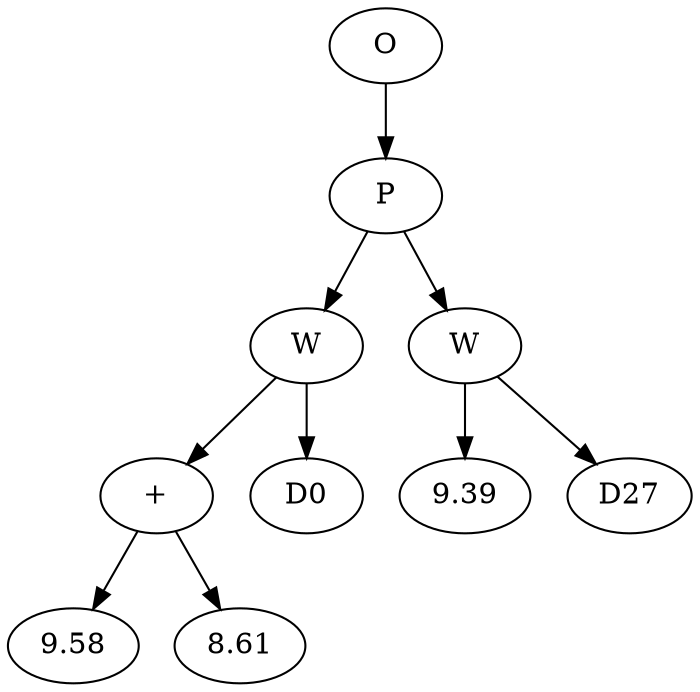 // Tree
digraph {
	4979500 [label=O]
	4979501 [label=P]
	4979500 -> 4979501
	4979502 [label=W]
	4979501 -> 4979502
	4979503 [label="+"]
	4979502 -> 4979503
	4979504 [label=9.58]
	4979503 -> 4979504
	4979505 [label=8.61]
	4979503 -> 4979505
	4979506 [label=D0]
	4979502 -> 4979506
	4979507 [label=W]
	4979501 -> 4979507
	4979508 [label=9.39]
	4979507 -> 4979508
	4979509 [label=D27]
	4979507 -> 4979509
}
